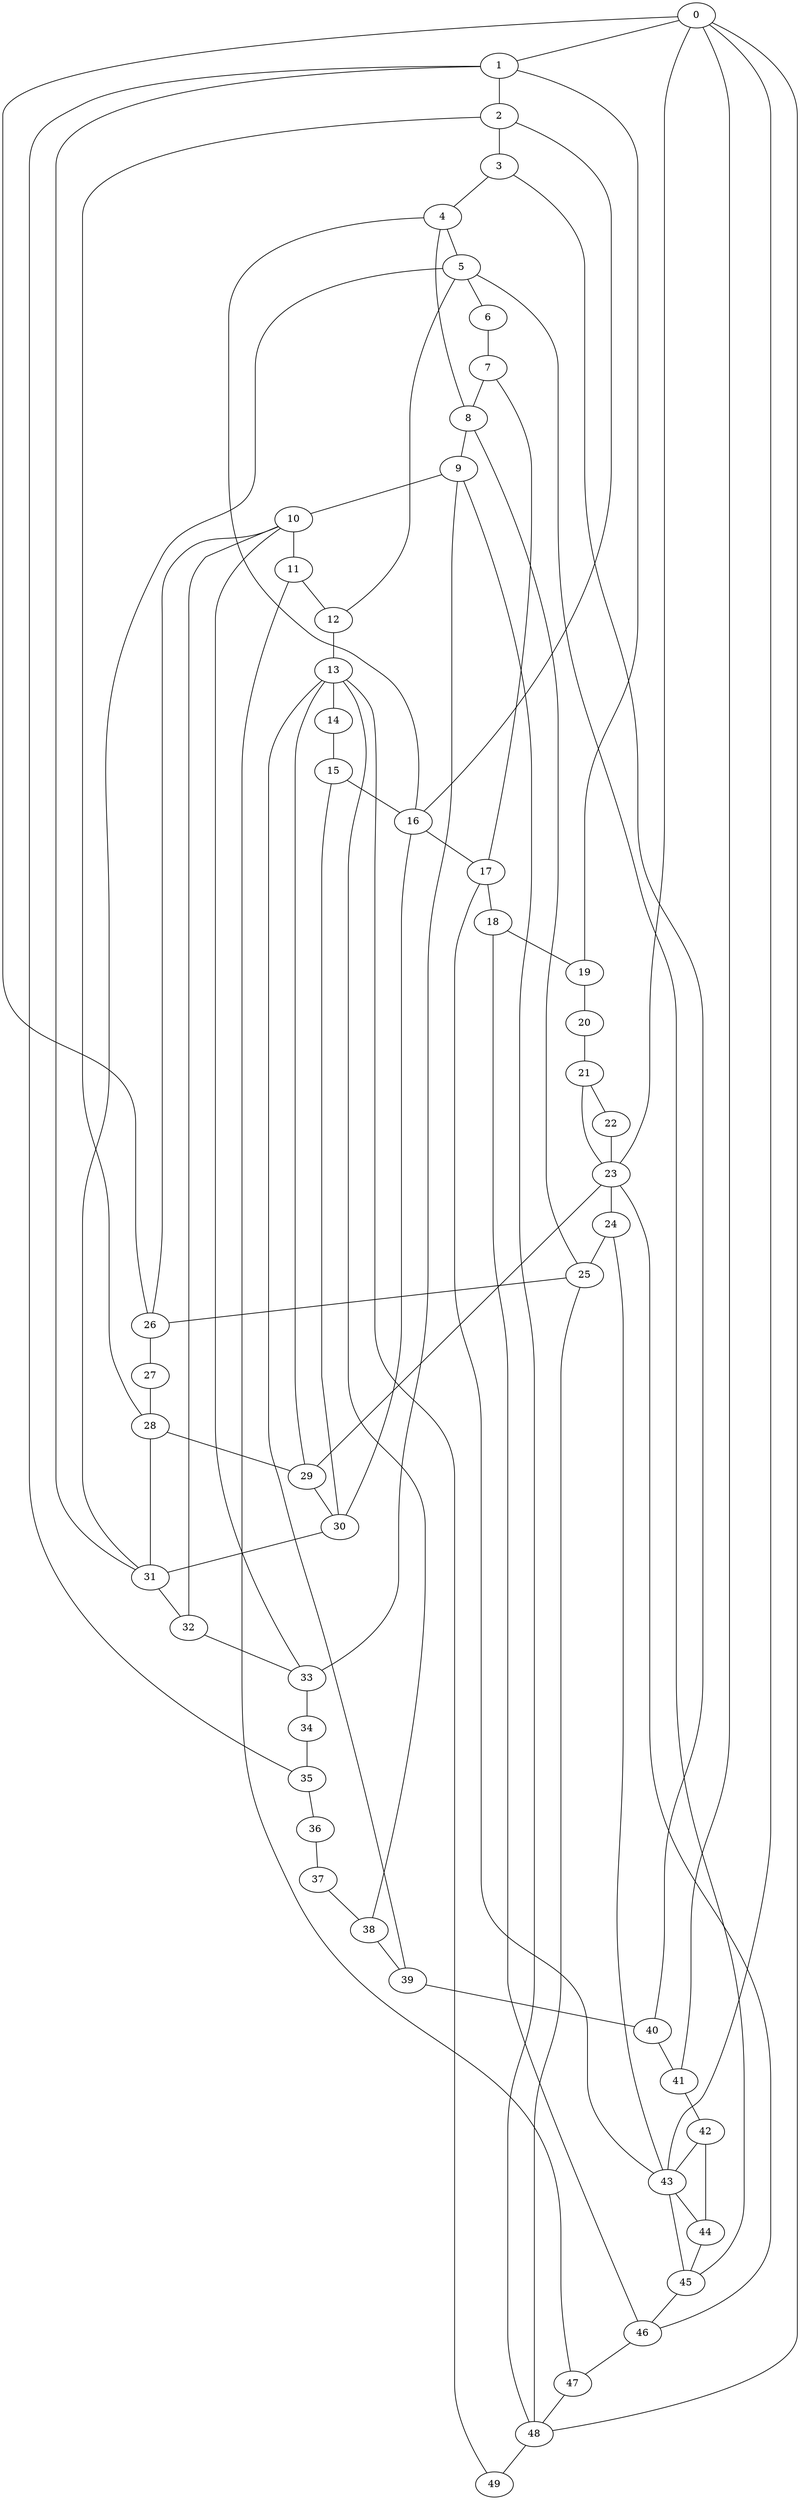 
graph graphname {
    0 -- 1
0 -- 43
0 -- 26
0 -- 41
0 -- 23
0 -- 48
1 -- 2
1 -- 19
1 -- 31
1 -- 35
2 -- 3
2 -- 16
2 -- 28
3 -- 4
3 -- 40
4 -- 5
4 -- 8
4 -- 16
5 -- 6
5 -- 31
5 -- 45
5 -- 12
6 -- 7
7 -- 8
7 -- 17
8 -- 9
8 -- 25
9 -- 10
9 -- 33
9 -- 48
10 -- 11
10 -- 26
10 -- 32
10 -- 33
11 -- 12
11 -- 47
12 -- 13
13 -- 14
13 -- 49
13 -- 29
13 -- 39
13 -- 38
14 -- 15
15 -- 16
15 -- 30
16 -- 17
16 -- 30
17 -- 18
17 -- 43
18 -- 19
18 -- 46
19 -- 20
20 -- 21
21 -- 22
21 -- 23
22 -- 23
23 -- 24
23 -- 29
23 -- 46
24 -- 25
24 -- 43
25 -- 26
25 -- 48
26 -- 27
27 -- 28
28 -- 29
28 -- 31
29 -- 30
30 -- 31
31 -- 32
32 -- 33
33 -- 34
34 -- 35
35 -- 36
36 -- 37
37 -- 38
38 -- 39
39 -- 40
40 -- 41
41 -- 42
42 -- 43
42 -- 44
43 -- 44
43 -- 45
44 -- 45
45 -- 46
46 -- 47
47 -- 48
48 -- 49

}
